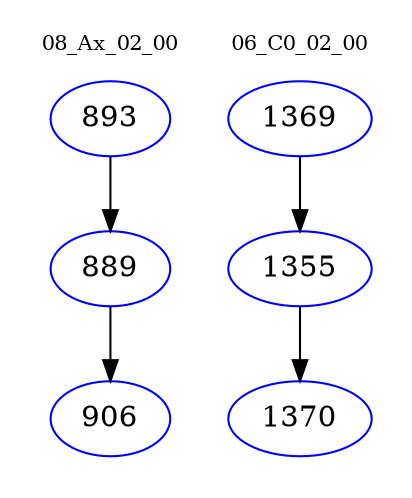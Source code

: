 digraph{
subgraph cluster_0 {
color = white
label = "08_Ax_02_00";
fontsize=10;
T0_893 [label="893", color="blue"]
T0_893 -> T0_889 [color="black"]
T0_889 [label="889", color="blue"]
T0_889 -> T0_906 [color="black"]
T0_906 [label="906", color="blue"]
}
subgraph cluster_1 {
color = white
label = "06_C0_02_00";
fontsize=10;
T1_1369 [label="1369", color="blue"]
T1_1369 -> T1_1355 [color="black"]
T1_1355 [label="1355", color="blue"]
T1_1355 -> T1_1370 [color="black"]
T1_1370 [label="1370", color="blue"]
}
}
